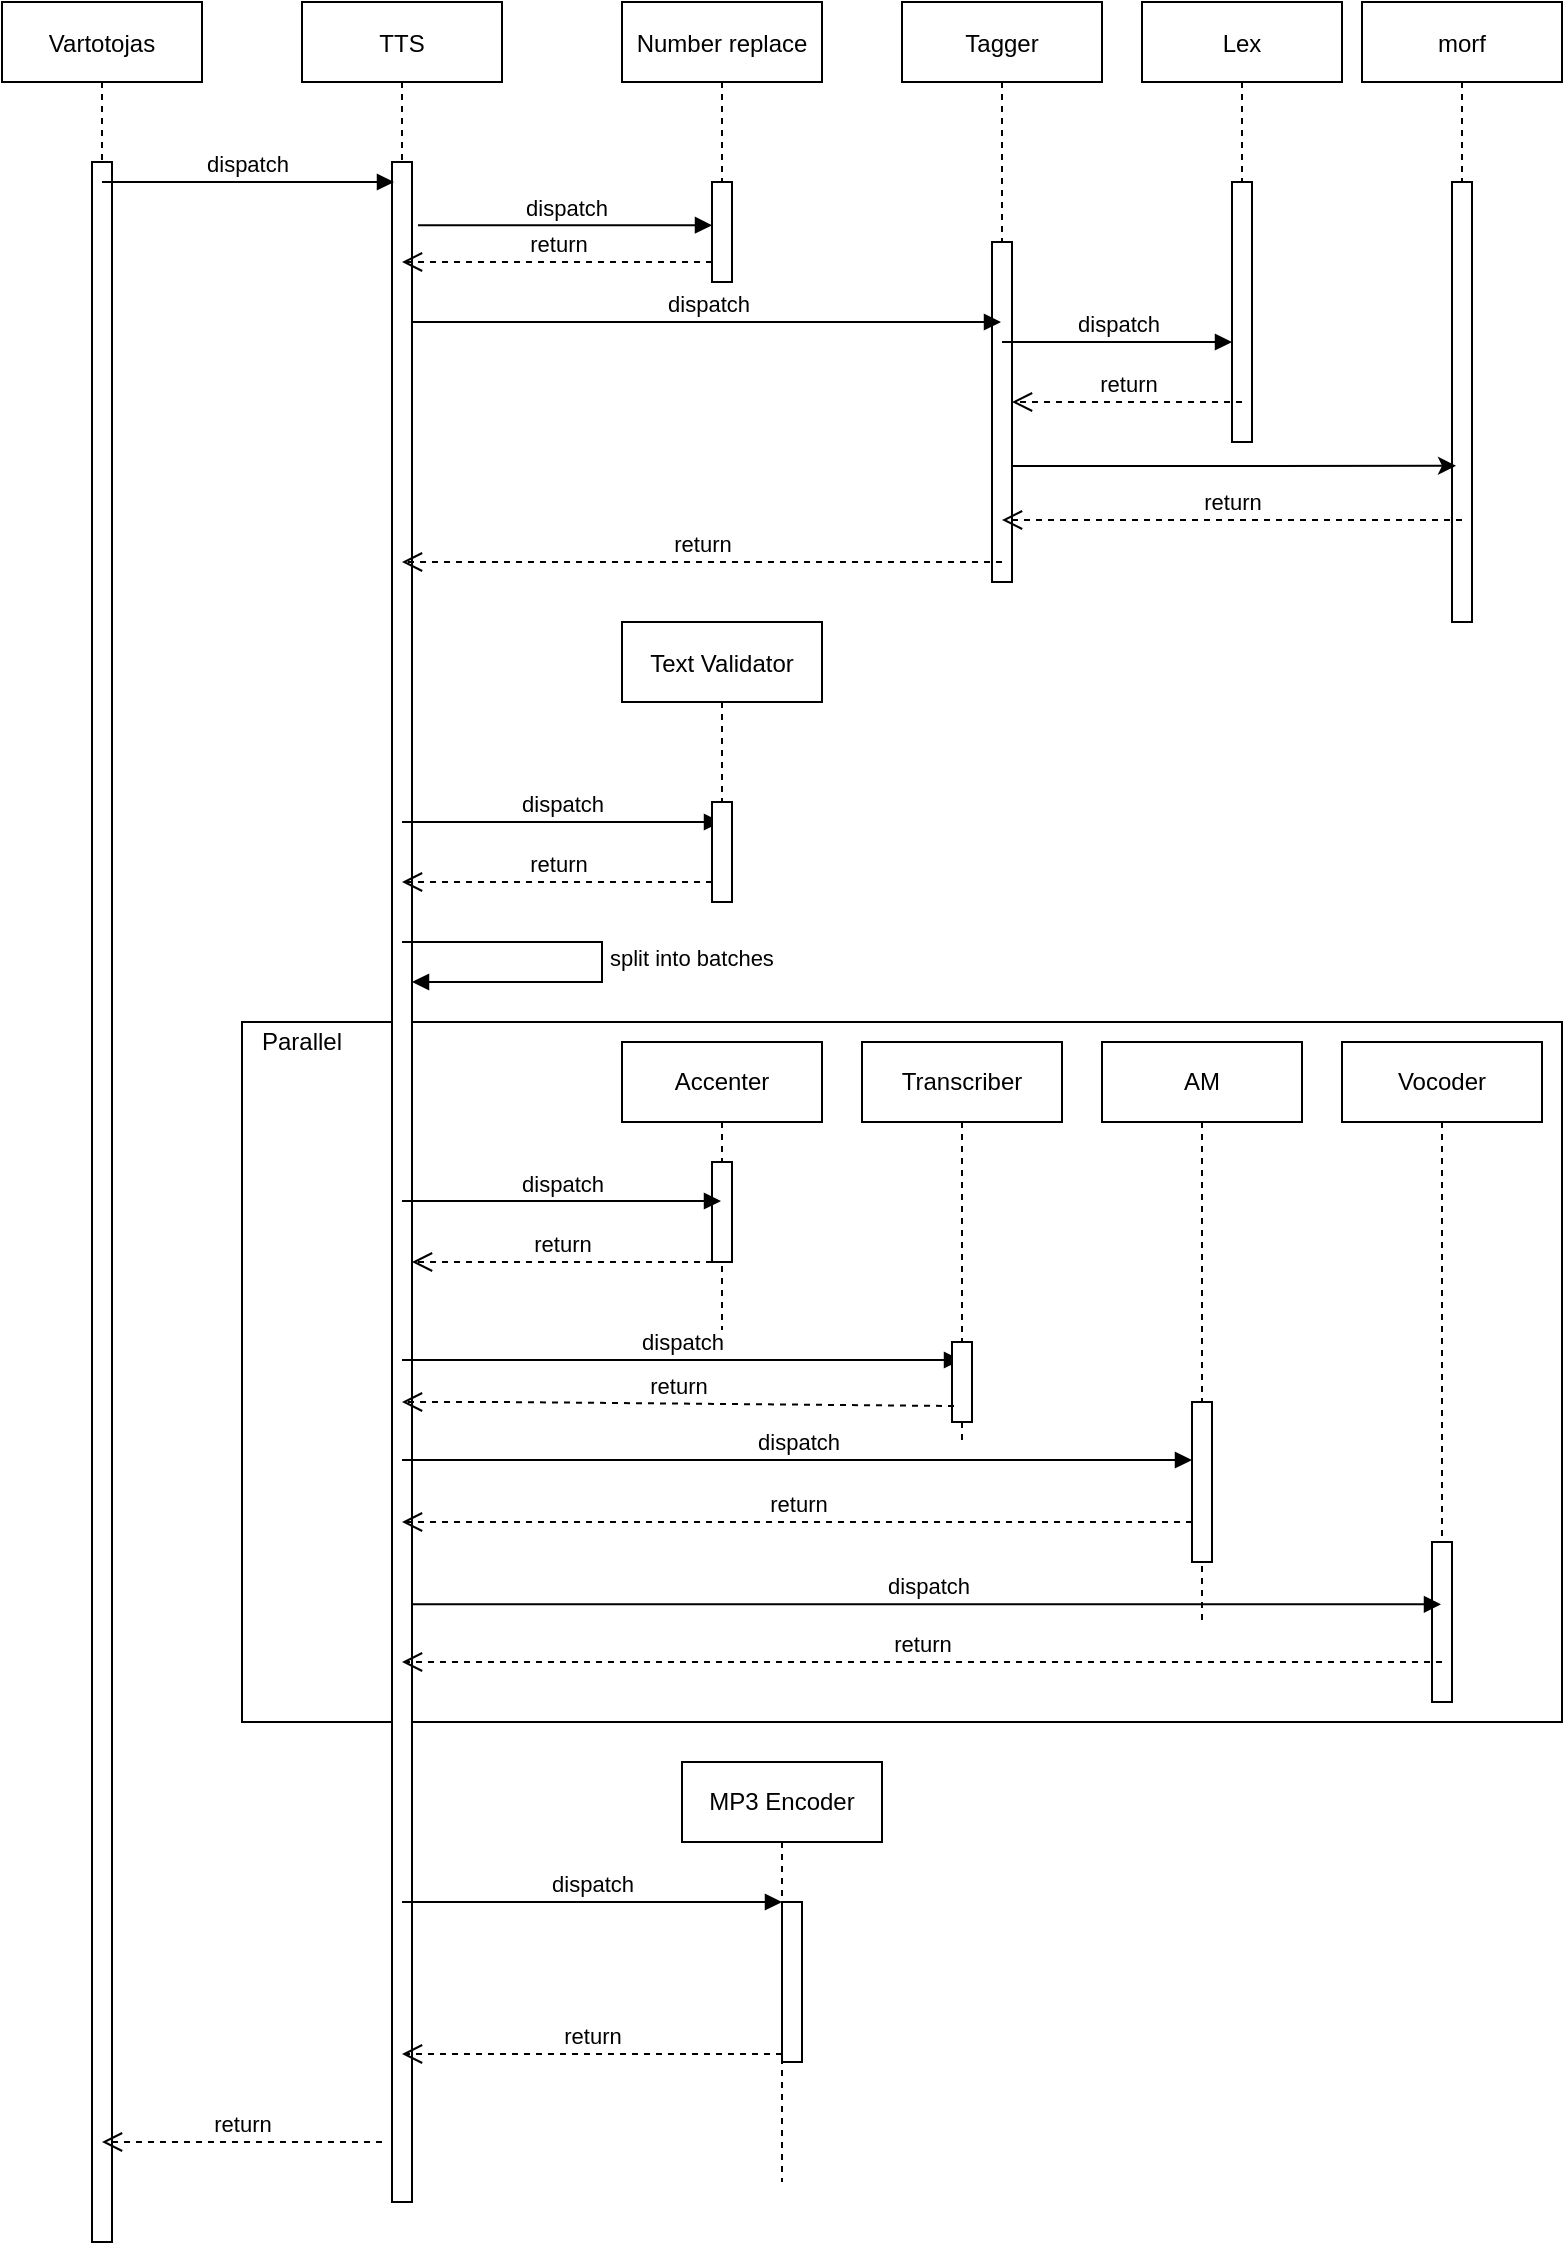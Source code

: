 <mxfile version="13.7.9" type="device"><diagram id="kgpKYQtTHZ0yAKxKKP6v" name="Page-1"><mxGraphModel dx="1300" dy="843" grid="1" gridSize="10" guides="1" tooltips="1" connect="1" arrows="1" fold="1" page="1" pageScale="1" pageWidth="827" pageHeight="1169" math="0" shadow="0"><root><mxCell id="0"/><mxCell id="1" parent="0"/><mxCell id="DOZssAf6PHHWP2cyqiNP-27" value="" style="html=1;" vertex="1" parent="1"><mxGeometry x="160" y="550" width="660" height="350" as="geometry"/></mxCell><mxCell id="3nuBFxr9cyL0pnOWT2aG-5" value="Number replace" style="shape=umlLifeline;perimeter=lifelinePerimeter;container=1;collapsible=0;recursiveResize=0;rounded=0;shadow=0;strokeWidth=1;" parent="1" vertex="1"><mxGeometry x="350" y="40" width="100" height="140" as="geometry"/></mxCell><mxCell id="3nuBFxr9cyL0pnOWT2aG-6" value="" style="points=[];perimeter=orthogonalPerimeter;rounded=0;shadow=0;strokeWidth=1;" parent="3nuBFxr9cyL0pnOWT2aG-5" vertex="1"><mxGeometry x="45" y="90" width="10" height="50" as="geometry"/></mxCell><mxCell id="n3yyhvVBmtxSMWM3QK_C-1" value="Vartotojas" style="shape=umlLifeline;perimeter=lifelinePerimeter;container=1;collapsible=0;recursiveResize=0;rounded=0;shadow=0;strokeWidth=1;" parent="1" vertex="1"><mxGeometry x="40" y="40" width="100" height="1120" as="geometry"/></mxCell><mxCell id="n3yyhvVBmtxSMWM3QK_C-2" value="" style="points=[];perimeter=orthogonalPerimeter;rounded=0;shadow=0;strokeWidth=1;" parent="n3yyhvVBmtxSMWM3QK_C-1" vertex="1"><mxGeometry x="45" y="80" width="10" height="1040" as="geometry"/></mxCell><mxCell id="n3yyhvVBmtxSMWM3QK_C-3" value="TTS" style="shape=umlLifeline;perimeter=lifelinePerimeter;container=1;collapsible=0;recursiveResize=0;rounded=0;shadow=0;strokeWidth=1;" parent="1" vertex="1"><mxGeometry x="190" y="40" width="100" height="1100" as="geometry"/></mxCell><mxCell id="n3yyhvVBmtxSMWM3QK_C-4" value="" style="points=[];perimeter=orthogonalPerimeter;rounded=0;shadow=0;strokeWidth=1;" parent="n3yyhvVBmtxSMWM3QK_C-3" vertex="1"><mxGeometry x="45" y="80" width="10" height="1020" as="geometry"/></mxCell><mxCell id="n3yyhvVBmtxSMWM3QK_C-41" value="split into batches" style="edgeStyle=orthogonalEdgeStyle;html=1;align=left;spacingLeft=2;endArrow=block;rounded=0;entryX=1;entryY=0;" parent="n3yyhvVBmtxSMWM3QK_C-3" edge="1"><mxGeometry relative="1" as="geometry"><mxPoint x="50" y="470" as="sourcePoint"/><Array as="points"><mxPoint x="150" y="470"/><mxPoint x="150" y="490"/></Array><mxPoint x="55" y="490" as="targetPoint"/></mxGeometry></mxCell><mxCell id="n3yyhvVBmtxSMWM3QK_C-5" value="dispatch" style="verticalAlign=bottom;endArrow=block;shadow=0;strokeWidth=1;" parent="1" edge="1"><mxGeometry relative="1" as="geometry"><mxPoint x="90" y="130" as="sourcePoint"/><mxPoint x="236" y="130" as="targetPoint"/><Array as="points"><mxPoint x="105" y="130"/></Array></mxGeometry></mxCell><mxCell id="n3yyhvVBmtxSMWM3QK_C-11" value="dispatch" style="html=1;verticalAlign=bottom;endArrow=block;exitX=1.3;exitY=0.031;exitDx=0;exitDy=0;exitPerimeter=0;" parent="1" source="n3yyhvVBmtxSMWM3QK_C-4" target="3nuBFxr9cyL0pnOWT2aG-6" edge="1"><mxGeometry width="80" relative="1" as="geometry"><mxPoint x="380" y="430" as="sourcePoint"/><mxPoint x="460" y="430" as="targetPoint"/></mxGeometry></mxCell><mxCell id="n3yyhvVBmtxSMWM3QK_C-12" value="return" style="html=1;verticalAlign=bottom;endArrow=open;dashed=1;endSize=8;" parent="1" source="3nuBFxr9cyL0pnOWT2aG-6" target="n3yyhvVBmtxSMWM3QK_C-3" edge="1"><mxGeometry relative="1" as="geometry"><mxPoint x="370" y="220" as="sourcePoint"/><mxPoint x="290" y="220" as="targetPoint"/><Array as="points"><mxPoint x="270" y="170"/></Array></mxGeometry></mxCell><mxCell id="n3yyhvVBmtxSMWM3QK_C-13" value="Tagger" style="shape=umlLifeline;perimeter=lifelinePerimeter;container=1;collapsible=0;recursiveResize=0;rounded=0;shadow=0;strokeWidth=1;" parent="1" vertex="1"><mxGeometry x="490" y="40" width="100" height="290" as="geometry"/></mxCell><mxCell id="n3yyhvVBmtxSMWM3QK_C-14" value="" style="points=[];perimeter=orthogonalPerimeter;rounded=0;shadow=0;strokeWidth=1;" parent="n3yyhvVBmtxSMWM3QK_C-13" vertex="1"><mxGeometry x="45" y="120" width="10" height="170" as="geometry"/></mxCell><mxCell id="n3yyhvVBmtxSMWM3QK_C-16" value="Lex" style="shape=umlLifeline;perimeter=lifelinePerimeter;container=1;collapsible=0;recursiveResize=0;rounded=0;shadow=0;strokeWidth=1;" parent="1" vertex="1"><mxGeometry x="610" y="40" width="100" height="220" as="geometry"/></mxCell><mxCell id="n3yyhvVBmtxSMWM3QK_C-17" value="" style="points=[];perimeter=orthogonalPerimeter;rounded=0;shadow=0;strokeWidth=1;" parent="n3yyhvVBmtxSMWM3QK_C-16" vertex="1"><mxGeometry x="45" y="90" width="10" height="130" as="geometry"/></mxCell><mxCell id="n3yyhvVBmtxSMWM3QK_C-18" value="morf" style="shape=umlLifeline;perimeter=lifelinePerimeter;container=1;collapsible=0;recursiveResize=0;rounded=0;shadow=0;strokeWidth=1;" parent="1" vertex="1"><mxGeometry x="720" y="40" width="100" height="310" as="geometry"/></mxCell><mxCell id="n3yyhvVBmtxSMWM3QK_C-19" value="" style="points=[];perimeter=orthogonalPerimeter;rounded=0;shadow=0;strokeWidth=1;" parent="n3yyhvVBmtxSMWM3QK_C-18" vertex="1"><mxGeometry x="45" y="90" width="10" height="220" as="geometry"/></mxCell><mxCell id="n3yyhvVBmtxSMWM3QK_C-20" value="dispatch" style="html=1;verticalAlign=bottom;endArrow=block;" parent="1" target="n3yyhvVBmtxSMWM3QK_C-17" edge="1"><mxGeometry width="80" relative="1" as="geometry"><mxPoint x="540" y="210" as="sourcePoint"/><mxPoint x="834.5" y="210" as="targetPoint"/></mxGeometry></mxCell><mxCell id="n3yyhvVBmtxSMWM3QK_C-21" value="dispatch" style="html=1;verticalAlign=bottom;endArrow=block;" parent="1" source="n3yyhvVBmtxSMWM3QK_C-4" target="n3yyhvVBmtxSMWM3QK_C-13" edge="1"><mxGeometry width="80" relative="1" as="geometry"><mxPoint x="240" y="240" as="sourcePoint"/><mxPoint x="534.5" y="240" as="targetPoint"/><Array as="points"><mxPoint x="280" y="200"/></Array></mxGeometry></mxCell><mxCell id="n3yyhvVBmtxSMWM3QK_C-23" value="return" style="html=1;verticalAlign=bottom;endArrow=open;dashed=1;endSize=8;" parent="1" target="n3yyhvVBmtxSMWM3QK_C-14" edge="1"><mxGeometry relative="1" as="geometry"><mxPoint x="660" y="240" as="sourcePoint"/><mxPoint x="580" y="240" as="targetPoint"/></mxGeometry></mxCell><mxCell id="n3yyhvVBmtxSMWM3QK_C-24" value="return" style="html=1;verticalAlign=bottom;endArrow=open;dashed=1;endSize=8;" parent="1" target="n3yyhvVBmtxSMWM3QK_C-13" edge="1"><mxGeometry relative="1" as="geometry"><mxPoint x="770" y="299" as="sourcePoint"/><mxPoint x="690" y="299" as="targetPoint"/><Array as="points"><mxPoint x="670" y="299"/><mxPoint x="610" y="299"/><mxPoint x="570" y="299"/></Array></mxGeometry></mxCell><mxCell id="n3yyhvVBmtxSMWM3QK_C-27" value="" style="edgeStyle=orthogonalEdgeStyle;rounded=0;orthogonalLoop=1;jettySize=auto;html=1;entryX=0.2;entryY=0.645;entryDx=0;entryDy=0;entryPerimeter=0;" parent="1" source="n3yyhvVBmtxSMWM3QK_C-14" target="n3yyhvVBmtxSMWM3QK_C-19" edge="1"><mxGeometry relative="1" as="geometry"><Array as="points"><mxPoint x="630" y="272"/><mxPoint x="630" y="272"/></Array></mxGeometry></mxCell><mxCell id="n3yyhvVBmtxSMWM3QK_C-29" value="return" style="html=1;verticalAlign=bottom;endArrow=open;dashed=1;endSize=8;" parent="1" target="n3yyhvVBmtxSMWM3QK_C-3" edge="1"><mxGeometry relative="1" as="geometry"><mxPoint x="540" y="320" as="sourcePoint"/><mxPoint x="460" y="320" as="targetPoint"/></mxGeometry></mxCell><mxCell id="n3yyhvVBmtxSMWM3QK_C-30" value="Text Validator" style="shape=umlLifeline;perimeter=lifelinePerimeter;container=1;collapsible=0;recursiveResize=0;rounded=0;shadow=0;strokeWidth=1;" parent="1" vertex="1"><mxGeometry x="350" y="350" width="100" height="140" as="geometry"/></mxCell><mxCell id="n3yyhvVBmtxSMWM3QK_C-32" value="dispatch" style="html=1;verticalAlign=bottom;endArrow=block;" parent="1" target="n3yyhvVBmtxSMWM3QK_C-30" edge="1"><mxGeometry width="80" relative="1" as="geometry"><mxPoint x="240" y="450" as="sourcePoint"/><mxPoint x="320" y="450" as="targetPoint"/><Array as="points"><mxPoint x="270" y="450"/></Array></mxGeometry></mxCell><mxCell id="n3yyhvVBmtxSMWM3QK_C-34" value="return" style="html=1;verticalAlign=bottom;endArrow=open;dashed=1;endSize=8;" parent="1" source="n3yyhvVBmtxSMWM3QK_C-35" target="n3yyhvVBmtxSMWM3QK_C-3" edge="1"><mxGeometry relative="1" as="geometry"><mxPoint x="400" y="480" as="sourcePoint"/><mxPoint x="320" y="480" as="targetPoint"/><Array as="points"><mxPoint x="290" y="480"/></Array></mxGeometry></mxCell><mxCell id="n3yyhvVBmtxSMWM3QK_C-35" value="" style="points=[];perimeter=orthogonalPerimeter;rounded=0;shadow=0;strokeWidth=1;" parent="1" vertex="1"><mxGeometry x="395" y="440" width="10" height="50" as="geometry"/></mxCell><mxCell id="DOZssAf6PHHWP2cyqiNP-3" value="Accenter" style="shape=umlLifeline;perimeter=lifelinePerimeter;whiteSpace=wrap;html=1;container=1;collapsible=0;recursiveResize=0;outlineConnect=0;" vertex="1" parent="1"><mxGeometry x="350" y="560" width="100" height="160" as="geometry"/></mxCell><mxCell id="DOZssAf6PHHWP2cyqiNP-5" value="" style="html=1;points=[];perimeter=orthogonalPerimeter;" vertex="1" parent="DOZssAf6PHHWP2cyqiNP-3"><mxGeometry x="45" y="60" width="10" height="50" as="geometry"/></mxCell><mxCell id="DOZssAf6PHHWP2cyqiNP-6" value="Transcriber" style="shape=umlLifeline;perimeter=lifelinePerimeter;whiteSpace=wrap;html=1;container=1;collapsible=0;recursiveResize=0;outlineConnect=0;" vertex="1" parent="1"><mxGeometry x="470" y="560" width="100" height="200" as="geometry"/></mxCell><mxCell id="DOZssAf6PHHWP2cyqiNP-8" value="AM" style="shape=umlLifeline;perimeter=lifelinePerimeter;whiteSpace=wrap;html=1;container=1;collapsible=0;recursiveResize=0;outlineConnect=0;" vertex="1" parent="1"><mxGeometry x="590" y="560" width="100" height="290" as="geometry"/></mxCell><mxCell id="DOZssAf6PHHWP2cyqiNP-10" value="Vocoder" style="shape=umlLifeline;perimeter=lifelinePerimeter;whiteSpace=wrap;html=1;container=1;collapsible=0;recursiveResize=0;outlineConnect=0;" vertex="1" parent="1"><mxGeometry x="710" y="560" width="100" height="330" as="geometry"/></mxCell><mxCell id="DOZssAf6PHHWP2cyqiNP-11" value="" style="html=1;points=[];perimeter=orthogonalPerimeter;" vertex="1" parent="DOZssAf6PHHWP2cyqiNP-10"><mxGeometry x="45" y="250" width="10" height="80" as="geometry"/></mxCell><mxCell id="DOZssAf6PHHWP2cyqiNP-12" value="dispatch" style="html=1;verticalAlign=bottom;endArrow=block;" edge="1" parent="1" target="DOZssAf6PHHWP2cyqiNP-6"><mxGeometry width="80" relative="1" as="geometry"><mxPoint x="240" y="719" as="sourcePoint"/><mxPoint x="320" y="719" as="targetPoint"/><Array as="points"><mxPoint x="480" y="719"/></Array></mxGeometry></mxCell><mxCell id="DOZssAf6PHHWP2cyqiNP-13" value="dispatch" style="html=1;verticalAlign=bottom;endArrow=block;" edge="1" parent="1" target="DOZssAf6PHHWP2cyqiNP-3"><mxGeometry width="80" relative="1" as="geometry"><mxPoint x="240" y="639.5" as="sourcePoint"/><mxPoint x="320" y="639.5" as="targetPoint"/></mxGeometry></mxCell><mxCell id="DOZssAf6PHHWP2cyqiNP-7" value="" style="html=1;points=[];perimeter=orthogonalPerimeter;" vertex="1" parent="1"><mxGeometry x="515" y="710" width="10" height="40" as="geometry"/></mxCell><mxCell id="DOZssAf6PHHWP2cyqiNP-14" value="return" style="html=1;verticalAlign=bottom;endArrow=open;dashed=1;endSize=8;" edge="1" parent="1" target="n3yyhvVBmtxSMWM3QK_C-4"><mxGeometry relative="1" as="geometry"><mxPoint x="395" y="670" as="sourcePoint"/><mxPoint x="315" y="670" as="targetPoint"/></mxGeometry></mxCell><mxCell id="DOZssAf6PHHWP2cyqiNP-15" value="return" style="html=1;verticalAlign=bottom;endArrow=open;dashed=1;endSize=8;exitX=0.1;exitY=0.8;exitDx=0;exitDy=0;exitPerimeter=0;" edge="1" parent="1" source="DOZssAf6PHHWP2cyqiNP-7" target="n3yyhvVBmtxSMWM3QK_C-3"><mxGeometry relative="1" as="geometry"><mxPoint x="485" y="740" as="sourcePoint"/><mxPoint x="405" y="740" as="targetPoint"/><Array as="points"><mxPoint x="290" y="740"/></Array></mxGeometry></mxCell><mxCell id="DOZssAf6PHHWP2cyqiNP-16" value="dispatch" style="html=1;verticalAlign=bottom;endArrow=block;" edge="1" parent="1" target="DOZssAf6PHHWP2cyqiNP-9"><mxGeometry width="80" relative="1" as="geometry"><mxPoint x="240" y="769" as="sourcePoint"/><mxPoint x="320" y="769" as="targetPoint"/></mxGeometry></mxCell><mxCell id="DOZssAf6PHHWP2cyqiNP-17" value="dispatch" style="html=1;verticalAlign=bottom;endArrow=block;exitX=1;exitY=0.707;exitDx=0;exitDy=0;exitPerimeter=0;" edge="1" parent="1" source="n3yyhvVBmtxSMWM3QK_C-4" target="DOZssAf6PHHWP2cyqiNP-10"><mxGeometry width="80" relative="1" as="geometry"><mxPoint x="330" y="840" as="sourcePoint"/><mxPoint x="320" y="809.5" as="targetPoint"/></mxGeometry></mxCell><mxCell id="DOZssAf6PHHWP2cyqiNP-9" value="" style="html=1;points=[];perimeter=orthogonalPerimeter;" vertex="1" parent="1"><mxGeometry x="635" y="740" width="10" height="80" as="geometry"/></mxCell><mxCell id="DOZssAf6PHHWP2cyqiNP-19" value="return" style="html=1;verticalAlign=bottom;endArrow=open;dashed=1;endSize=8;" edge="1" parent="1" target="n3yyhvVBmtxSMWM3QK_C-3"><mxGeometry relative="1" as="geometry"><mxPoint x="635" y="800" as="sourcePoint"/><mxPoint x="555" y="800" as="targetPoint"/></mxGeometry></mxCell><mxCell id="DOZssAf6PHHWP2cyqiNP-20" value="return" style="html=1;verticalAlign=bottom;endArrow=open;dashed=1;endSize=8;" edge="1" parent="1" target="n3yyhvVBmtxSMWM3QK_C-3"><mxGeometry relative="1" as="geometry"><mxPoint x="760" y="870" as="sourcePoint"/><mxPoint x="680" y="870" as="targetPoint"/></mxGeometry></mxCell><mxCell id="DOZssAf6PHHWP2cyqiNP-21" value="MP3 Encoder" style="shape=umlLifeline;perimeter=lifelinePerimeter;whiteSpace=wrap;html=1;container=1;collapsible=0;recursiveResize=0;outlineConnect=0;" vertex="1" parent="1"><mxGeometry x="380" y="920" width="100" height="210" as="geometry"/></mxCell><mxCell id="DOZssAf6PHHWP2cyqiNP-22" value="" style="html=1;points=[];perimeter=orthogonalPerimeter;" vertex="1" parent="DOZssAf6PHHWP2cyqiNP-21"><mxGeometry x="50" y="70" width="10" height="80" as="geometry"/></mxCell><mxCell id="DOZssAf6PHHWP2cyqiNP-23" value="dispatch" style="html=1;verticalAlign=bottom;endArrow=block;entryX=0;entryY=0;" edge="1" target="DOZssAf6PHHWP2cyqiNP-22" parent="1" source="n3yyhvVBmtxSMWM3QK_C-3"><mxGeometry relative="1" as="geometry"><mxPoint x="360" y="990" as="sourcePoint"/></mxGeometry></mxCell><mxCell id="DOZssAf6PHHWP2cyqiNP-24" value="return" style="html=1;verticalAlign=bottom;endArrow=open;dashed=1;endSize=8;exitX=0;exitY=0.95;" edge="1" source="DOZssAf6PHHWP2cyqiNP-22" parent="1" target="n3yyhvVBmtxSMWM3QK_C-3"><mxGeometry relative="1" as="geometry"><mxPoint x="360" y="1066" as="targetPoint"/></mxGeometry></mxCell><mxCell id="DOZssAf6PHHWP2cyqiNP-25" value="return" style="html=1;verticalAlign=bottom;endArrow=open;dashed=1;endSize=8;" edge="1" parent="1" target="n3yyhvVBmtxSMWM3QK_C-1"><mxGeometry relative="1" as="geometry"><mxPoint x="230" y="1110" as="sourcePoint"/><mxPoint x="150" y="1110" as="targetPoint"/></mxGeometry></mxCell><mxCell id="DOZssAf6PHHWP2cyqiNP-28" value="Parallel" style="text;html=1;strokeColor=none;fillColor=none;align=center;verticalAlign=middle;whiteSpace=wrap;rounded=0;" vertex="1" parent="1"><mxGeometry x="170" y="550" width="40" height="20" as="geometry"/></mxCell></root></mxGraphModel></diagram></mxfile>